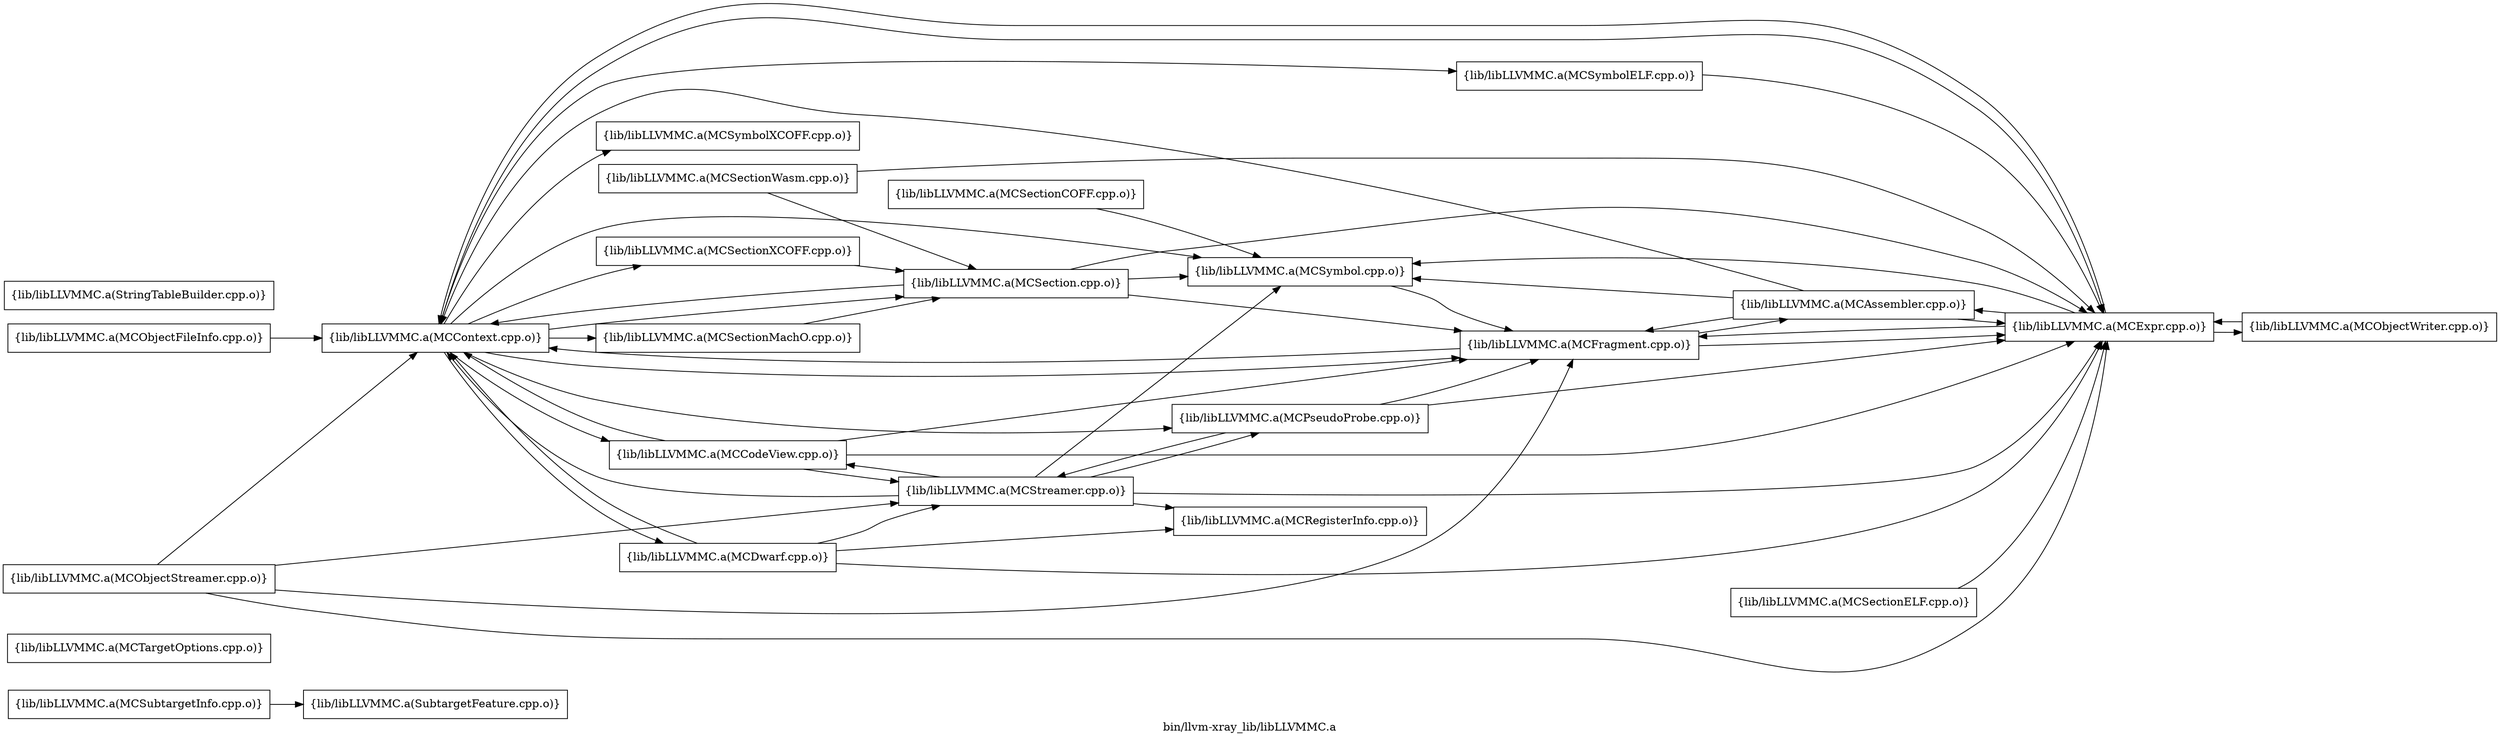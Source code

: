 digraph "bin/llvm-xray_lib/libLLVMMC.a" {
	label="bin/llvm-xray_lib/libLLVMMC.a";
	rankdir=LR;

	Node0x55e7e2931a48 [shape=record,shape=box,group=0,label="{lib/libLLVMMC.a(SubtargetFeature.cpp.o)}"];
	Node0x55e7e2932948 [shape=record,shape=box,group=0,label="{lib/libLLVMMC.a(MCTargetOptions.cpp.o)}"];
	Node0x55e7e2924ca8 [shape=record,shape=box,group=0,label="{lib/libLLVMMC.a(MCContext.cpp.o)}"];
	Node0x55e7e2924ca8 -> Node0x55e7e2931548;
	Node0x55e7e2924ca8 -> Node0x55e7e2930ff8;
	Node0x55e7e2924ca8 -> Node0x55e7e2930378;
	Node0x55e7e2924ca8 -> Node0x55e7e2924528;
	Node0x55e7e2924ca8 -> Node0x55e7e2927f48;
	Node0x55e7e2924ca8 -> Node0x55e7e2926508;
	Node0x55e7e2924ca8 -> Node0x55e7e29274f8;
	Node0x55e7e2924ca8 -> Node0x55e7e29283a8;
	Node0x55e7e2924ca8 -> Node0x55e7e29274a8;
	Node0x55e7e2924ca8 -> Node0x55e7e292b0f8;
	Node0x55e7e2924ca8 -> Node0x55e7e2928da8;
	Node0x55e7e292a1f8 [shape=record,shape=box,group=0,label="{lib/libLLVMMC.a(MCObjectFileInfo.cpp.o)}"];
	Node0x55e7e292a1f8 -> Node0x55e7e2924ca8;
	Node0x55e7e2929ac8 [shape=record,shape=box,group=0,label="{lib/libLLVMMC.a(MCStreamer.cpp.o)}"];
	Node0x55e7e2929ac8 -> Node0x55e7e2931548;
	Node0x55e7e2929ac8 -> Node0x55e7e2924528;
	Node0x55e7e2929ac8 -> Node0x55e7e2924ca8;
	Node0x55e7e2929ac8 -> Node0x55e7e2926508;
	Node0x55e7e2929ac8 -> Node0x55e7e29283a8;
	Node0x55e7e2929ac8 -> Node0x55e7e2926788;
	Node0x55e7e2926508 [shape=record,shape=box,group=0,label="{lib/libLLVMMC.a(MCExpr.cpp.o)}"];
	Node0x55e7e2926508 -> Node0x55e7e2931548;
	Node0x55e7e2926508 -> Node0x55e7e2924ca8;
	Node0x55e7e2926508 -> Node0x55e7e2926878;
	Node0x55e7e2926508 -> Node0x55e7e29274f8;
	Node0x55e7e2926508 -> Node0x55e7e29277c8;
	Node0x55e7e2926788 [shape=record,shape=box,group=0,label="{lib/libLLVMMC.a(MCRegisterInfo.cpp.o)}"];
	Node0x55e7e2924528 [shape=record,shape=box,group=0,label="{lib/libLLVMMC.a(MCCodeView.cpp.o)}"];
	Node0x55e7e2924528 -> Node0x55e7e2924ca8;
	Node0x55e7e2924528 -> Node0x55e7e2926508;
	Node0x55e7e2924528 -> Node0x55e7e29274f8;
	Node0x55e7e2924528 -> Node0x55e7e2929ac8;
	Node0x55e7e2927f48 [shape=record,shape=box,group=0,label="{lib/libLLVMMC.a(MCDwarf.cpp.o)}"];
	Node0x55e7e2927f48 -> Node0x55e7e2924ca8;
	Node0x55e7e2927f48 -> Node0x55e7e2926508;
	Node0x55e7e2927f48 -> Node0x55e7e2926788;
	Node0x55e7e2927f48 -> Node0x55e7e2929ac8;
	Node0x55e7e2926d78 [shape=record,shape=box,group=0,label="{lib/libLLVMMC.a(MCSectionCOFF.cpp.o)}"];
	Node0x55e7e2926d78 -> Node0x55e7e2931548;
	Node0x55e7e292b0f8 [shape=record,shape=box,group=0,label="{lib/libLLVMMC.a(MCSectionMachO.cpp.o)}"];
	Node0x55e7e292b0f8 -> Node0x55e7e29274a8;
	Node0x55e7e2931548 [shape=record,shape=box,group=0,label="{lib/libLLVMMC.a(MCSymbol.cpp.o)}"];
	Node0x55e7e2931548 -> Node0x55e7e29274f8;
	Node0x55e7e29274f8 [shape=record,shape=box,group=0,label="{lib/libLLVMMC.a(MCFragment.cpp.o)}"];
	Node0x55e7e29274f8 -> Node0x55e7e2924ca8;
	Node0x55e7e29274f8 -> Node0x55e7e2926508;
	Node0x55e7e29274f8 -> Node0x55e7e2926878;
	Node0x55e7e2930ff8 [shape=record,shape=box,group=0,label="{lib/libLLVMMC.a(MCSymbolELF.cpp.o)}"];
	Node0x55e7e2930ff8 -> Node0x55e7e2926508;
	Node0x55e7e2930378 [shape=record,shape=box,group=0,label="{lib/libLLVMMC.a(MCSymbolXCOFF.cpp.o)}"];
	Node0x55e7e29283a8 [shape=record,shape=box,group=0,label="{lib/libLLVMMC.a(MCPseudoProbe.cpp.o)}"];
	Node0x55e7e29283a8 -> Node0x55e7e2926508;
	Node0x55e7e29283a8 -> Node0x55e7e29274f8;
	Node0x55e7e29283a8 -> Node0x55e7e2929ac8;
	Node0x55e7e29274a8 [shape=record,shape=box,group=0,label="{lib/libLLVMMC.a(MCSection.cpp.o)}"];
	Node0x55e7e29274a8 -> Node0x55e7e2931548;
	Node0x55e7e29274a8 -> Node0x55e7e2924ca8;
	Node0x55e7e29274a8 -> Node0x55e7e2926508;
	Node0x55e7e29274a8 -> Node0x55e7e29274f8;
	Node0x55e7e2928da8 [shape=record,shape=box,group=0,label="{lib/libLLVMMC.a(MCSectionXCOFF.cpp.o)}"];
	Node0x55e7e2928da8 -> Node0x55e7e29274a8;
	Node0x55e7e2926878 [shape=record,shape=box,group=0,label="{lib/libLLVMMC.a(MCAssembler.cpp.o)}"];
	Node0x55e7e2926878 -> Node0x55e7e2931548;
	Node0x55e7e2926878 -> Node0x55e7e2924ca8;
	Node0x55e7e2926878 -> Node0x55e7e2926508;
	Node0x55e7e2926878 -> Node0x55e7e29274f8;
	Node0x55e7e29277c8 [shape=record,shape=box,group=0,label="{lib/libLLVMMC.a(MCObjectWriter.cpp.o)}"];
	Node0x55e7e29277c8 -> Node0x55e7e2926508;
	Node0x55e7e2927f98 [shape=record,shape=box,group=0,label="{lib/libLLVMMC.a(MCObjectStreamer.cpp.o)}"];
	Node0x55e7e2927f98 -> Node0x55e7e2924ca8;
	Node0x55e7e2927f98 -> Node0x55e7e2926508;
	Node0x55e7e2927f98 -> Node0x55e7e29274f8;
	Node0x55e7e2927f98 -> Node0x55e7e2929ac8;
	Node0x55e7e292a478 [shape=record,shape=box,group=0,label="{lib/libLLVMMC.a(MCSectionELF.cpp.o)}"];
	Node0x55e7e292a478 -> Node0x55e7e2926508;
	Node0x55e7e292a978 [shape=record,shape=box,group=0,label="{lib/libLLVMMC.a(MCSectionWasm.cpp.o)}"];
	Node0x55e7e292a978 -> Node0x55e7e2926508;
	Node0x55e7e292a978 -> Node0x55e7e29274a8;
	Node0x55e7e2934b58 [shape=record,shape=box,group=0,label="{lib/libLLVMMC.a(MCSubtargetInfo.cpp.o)}"];
	Node0x55e7e2934b58 -> Node0x55e7e2931a48;
	Node0x55e7e2931c78 [shape=record,shape=box,group=0,label="{lib/libLLVMMC.a(StringTableBuilder.cpp.o)}"];
}
